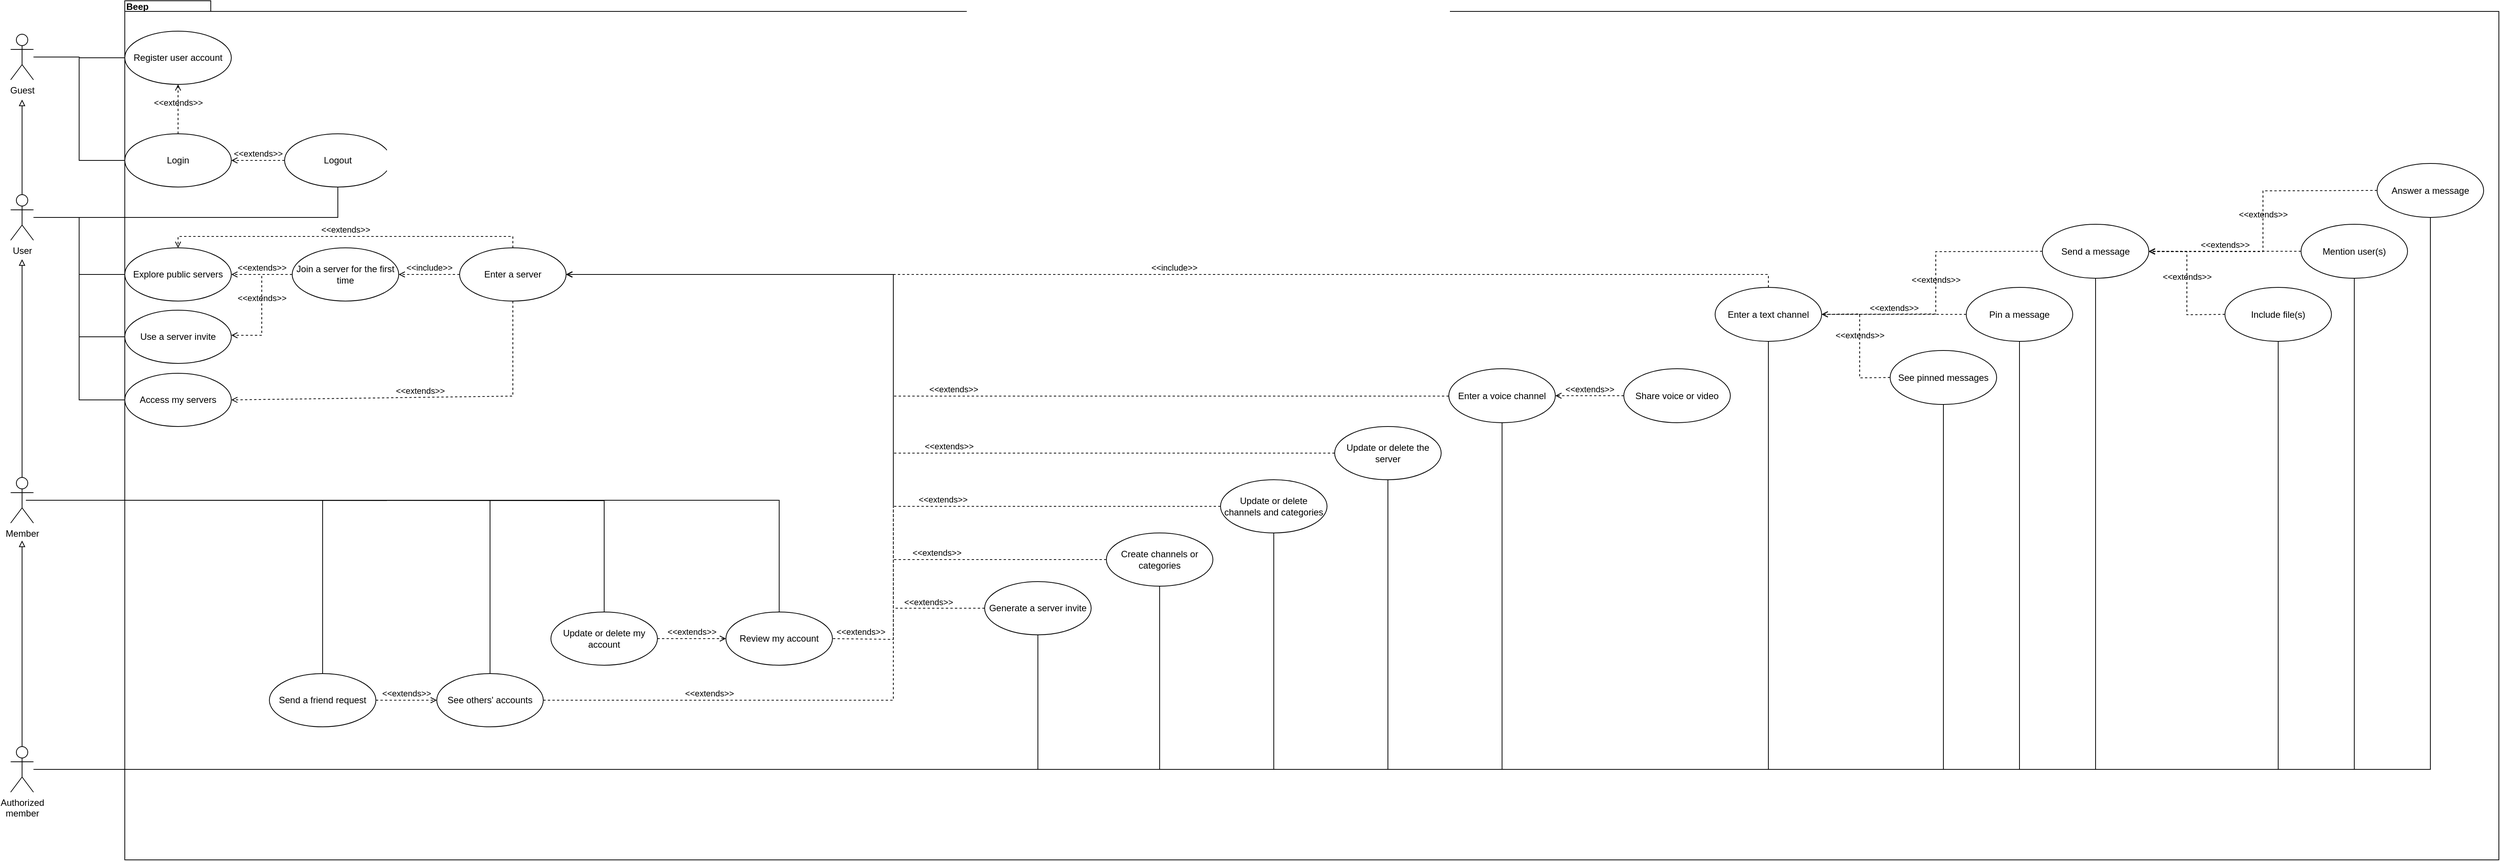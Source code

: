 <mxfile version="26.0.16">
  <diagram name="Page-1" id="cF2Al8Hpqpbz9yrhpcLr">
    <mxGraphModel dx="4208" dy="1753" grid="1" gridSize="10" guides="1" tooltips="1" connect="1" arrows="1" fold="1" page="1" pageScale="1" pageWidth="850" pageHeight="1100" math="0" shadow="0">
      <root>
        <mxCell id="0" />
        <mxCell id="1" parent="0" />
        <mxCell id="N1jHnSdW0tSeKLsQd51y-3" value="Beep" style="shape=folder;fontStyle=1;spacingTop=-6;tabWidth=40;tabHeight=14;tabPosition=left;html=1;whiteSpace=wrap;align=left;verticalAlign=top;" parent="1" vertex="1">
          <mxGeometry x="80" y="40" width="3120" height="1130" as="geometry" />
        </mxCell>
        <mxCell id="mBihHvgOK2dlNsI53XR4-33" value="&amp;lt;&amp;lt;extends&amp;gt;&amp;gt;" style="html=1;verticalAlign=bottom;labelBackgroundColor=none;endArrow=open;endFill=0;dashed=1;rounded=0;entryX=1;entryY=0.5;entryDx=0;entryDy=0;exitX=0.5;exitY=1;exitDx=0;exitDy=0;" edge="1" parent="1" source="N1jHnSdW0tSeKLsQd51y-54" target="OYrzO1SeoXvtXVisHG8u-43">
          <mxGeometry width="160" relative="1" as="geometry">
            <mxPoint x="510" y="440" as="sourcePoint" />
            <mxPoint x="530" y="520" as="targetPoint" />
            <Array as="points">
              <mxPoint x="590" y="560" />
            </Array>
          </mxGeometry>
        </mxCell>
        <mxCell id="mBihHvgOK2dlNsI53XR4-11" value="&amp;lt;&amp;lt;extends&amp;gt;&amp;gt;" style="html=1;verticalAlign=bottom;labelBackgroundColor=none;endArrow=open;endFill=0;dashed=1;rounded=0;exitX=0;exitY=0.5;exitDx=0;exitDy=0;entryX=1;entryY=0.5;entryDx=0;entryDy=0;" edge="1" parent="1" source="OYrzO1SeoXvtXVisHG8u-19" target="N1jHnSdW0tSeKLsQd51y-14">
          <mxGeometry width="160" relative="1" as="geometry">
            <mxPoint x="2800" y="530" as="sourcePoint" />
            <mxPoint x="2960" y="530" as="targetPoint" />
            <Array as="points">
              <mxPoint x="2790" y="453" />
              <mxPoint x="2790" y="370" />
            </Array>
          </mxGeometry>
        </mxCell>
        <mxCell id="N1jHnSdW0tSeKLsQd51y-37" style="edgeStyle=orthogonalEdgeStyle;rounded=0;orthogonalLoop=1;jettySize=auto;html=1;endArrow=none;startFill=0;" parent="1" source="N1jHnSdW0tSeKLsQd51y-6" target="N1jHnSdW0tSeKLsQd51y-7" edge="1">
          <mxGeometry relative="1" as="geometry">
            <Array as="points">
              <mxPoint x="20" y="114" />
              <mxPoint x="20" y="115" />
            </Array>
          </mxGeometry>
        </mxCell>
        <mxCell id="N1jHnSdW0tSeKLsQd51y-38" style="edgeStyle=orthogonalEdgeStyle;rounded=0;orthogonalLoop=1;jettySize=auto;html=1;entryX=0;entryY=0.5;entryDx=0;entryDy=0;endArrow=none;startFill=0;" parent="1" source="N1jHnSdW0tSeKLsQd51y-6" target="N1jHnSdW0tSeKLsQd51y-27" edge="1">
          <mxGeometry relative="1" as="geometry" />
        </mxCell>
        <mxCell id="N1jHnSdW0tSeKLsQd51y-6" value="Guest" style="shape=umlActor;verticalLabelPosition=bottom;verticalAlign=top;html=1;" parent="1" vertex="1">
          <mxGeometry x="-70" y="84" width="30" height="60" as="geometry" />
        </mxCell>
        <mxCell id="N1jHnSdW0tSeKLsQd51y-7" value="Register user account" style="ellipse;whiteSpace=wrap;html=1;fontStyle=0" parent="1" vertex="1">
          <mxGeometry x="80" y="80" width="140" height="70" as="geometry" />
        </mxCell>
        <mxCell id="N1jHnSdW0tSeKLsQd51y-14" value="Send a message" style="ellipse;whiteSpace=wrap;html=1;" parent="1" vertex="1">
          <mxGeometry x="2600" y="334" width="140" height="71" as="geometry" />
        </mxCell>
        <mxCell id="N1jHnSdW0tSeKLsQd51y-41" style="edgeStyle=orthogonalEdgeStyle;rounded=0;orthogonalLoop=1;jettySize=auto;html=1;entryX=0.5;entryY=1;entryDx=0;entryDy=0;endArrow=none;startFill=0;" parent="1" source="N1jHnSdW0tSeKLsQd51y-17" target="N1jHnSdW0tSeKLsQd51y-28" edge="1">
          <mxGeometry relative="1" as="geometry" />
        </mxCell>
        <mxCell id="N1jHnSdW0tSeKLsQd51y-42" style="edgeStyle=orthogonalEdgeStyle;rounded=0;orthogonalLoop=1;jettySize=auto;html=1;entryX=0;entryY=0.5;entryDx=0;entryDy=0;endArrow=none;startFill=0;" parent="1" source="N1jHnSdW0tSeKLsQd51y-17" target="N1jHnSdW0tSeKLsQd51y-39" edge="1">
          <mxGeometry relative="1" as="geometry" />
        </mxCell>
        <mxCell id="OYrzO1SeoXvtXVisHG8u-14" style="edgeStyle=orthogonalEdgeStyle;rounded=0;orthogonalLoop=1;jettySize=auto;html=1;entryX=0;entryY=0.5;entryDx=0;entryDy=0;endArrow=none;startFill=0;" parent="1" source="N1jHnSdW0tSeKLsQd51y-17" target="OYrzO1SeoXvtXVisHG8u-11" edge="1">
          <mxGeometry relative="1" as="geometry" />
        </mxCell>
        <mxCell id="OYrzO1SeoXvtXVisHG8u-46" style="edgeStyle=orthogonalEdgeStyle;rounded=0;orthogonalLoop=1;jettySize=auto;html=1;entryX=0;entryY=0.5;entryDx=0;entryDy=0;endArrow=none;startFill=0;" parent="1" source="N1jHnSdW0tSeKLsQd51y-17" target="OYrzO1SeoXvtXVisHG8u-43" edge="1">
          <mxGeometry relative="1" as="geometry" />
        </mxCell>
        <mxCell id="mBihHvgOK2dlNsI53XR4-42" style="edgeStyle=orthogonalEdgeStyle;rounded=0;orthogonalLoop=1;jettySize=auto;html=1;endArrow=block;endFill=0;" edge="1" parent="1" source="N1jHnSdW0tSeKLsQd51y-17">
          <mxGeometry relative="1" as="geometry">
            <mxPoint x="-55" y="170" as="targetPoint" />
          </mxGeometry>
        </mxCell>
        <mxCell id="N1jHnSdW0tSeKLsQd51y-17" value="User" style="shape=umlActor;verticalLabelPosition=bottom;verticalAlign=top;html=1;" parent="1" vertex="1">
          <mxGeometry x="-70" y="295" width="30" height="60" as="geometry" />
        </mxCell>
        <mxCell id="N1jHnSdW0tSeKLsQd51y-21" value="Mention user(s)" style="ellipse;whiteSpace=wrap;html=1;" parent="1" vertex="1">
          <mxGeometry x="2940" y="334" width="140" height="71" as="geometry" />
        </mxCell>
        <mxCell id="N1jHnSdW0tSeKLsQd51y-27" value="Login" style="ellipse;whiteSpace=wrap;html=1;fontStyle=0" parent="1" vertex="1">
          <mxGeometry x="80" y="215" width="140" height="70" as="geometry" />
        </mxCell>
        <mxCell id="N1jHnSdW0tSeKLsQd51y-28" value="Logout" style="ellipse;whiteSpace=wrap;html=1;fontStyle=0" parent="1" vertex="1">
          <mxGeometry x="290" y="215" width="140" height="70" as="geometry" />
        </mxCell>
        <mxCell id="OYrzO1SeoXvtXVisHG8u-47" style="edgeStyle=orthogonalEdgeStyle;rounded=0;orthogonalLoop=1;jettySize=auto;html=1;endArrow=none;startFill=0;" parent="1" source="N1jHnSdW0tSeKLsQd51y-31" target="N1jHnSdW0tSeKLsQd51y-45" edge="1">
          <mxGeometry relative="1" as="geometry" />
        </mxCell>
        <mxCell id="OYrzO1SeoXvtXVisHG8u-50" style="edgeStyle=orthogonalEdgeStyle;rounded=0;orthogonalLoop=1;jettySize=auto;html=1;entryX=0.5;entryY=0;entryDx=0;entryDy=0;endArrow=none;startFill=0;" parent="1" source="N1jHnSdW0tSeKLsQd51y-31" target="OYrzO1SeoXvtXVisHG8u-4" edge="1">
          <mxGeometry relative="1" as="geometry" />
        </mxCell>
        <mxCell id="mBihHvgOK2dlNsI53XR4-1" style="edgeStyle=orthogonalEdgeStyle;rounded=0;orthogonalLoop=1;jettySize=auto;html=1;endArrow=none;startFill=0;" edge="1" parent="1" source="N1jHnSdW0tSeKLsQd51y-31" target="OYrzO1SeoXvtXVisHG8u-3">
          <mxGeometry relative="1" as="geometry" />
        </mxCell>
        <mxCell id="mBihHvgOK2dlNsI53XR4-2" style="edgeStyle=orthogonalEdgeStyle;rounded=0;orthogonalLoop=1;jettySize=auto;html=1;endArrow=none;startFill=0;" edge="1" parent="1" target="N1jHnSdW0tSeKLsQd51y-44">
          <mxGeometry relative="1" as="geometry">
            <mxPoint x="-50" y="697" as="sourcePoint" />
          </mxGeometry>
        </mxCell>
        <mxCell id="mBihHvgOK2dlNsI53XR4-40" style="edgeStyle=orthogonalEdgeStyle;rounded=0;orthogonalLoop=1;jettySize=auto;html=1;endArrow=block;endFill=0;" edge="1" parent="1" source="N1jHnSdW0tSeKLsQd51y-31">
          <mxGeometry relative="1" as="geometry">
            <mxPoint x="-55" y="380" as="targetPoint" />
          </mxGeometry>
        </mxCell>
        <mxCell id="N1jHnSdW0tSeKLsQd51y-31" value="Member" style="shape=umlActor;verticalLabelPosition=bottom;verticalAlign=top;html=1;" parent="1" vertex="1">
          <mxGeometry x="-70" y="667" width="30" height="60" as="geometry" />
        </mxCell>
        <mxCell id="OYrzO1SeoXvtXVisHG8u-25" style="edgeStyle=orthogonalEdgeStyle;rounded=0;orthogonalLoop=1;jettySize=auto;html=1;endArrow=none;startFill=0;" parent="1" source="N1jHnSdW0tSeKLsQd51y-33" target="OYrzO1SeoXvtXVisHG8u-21" edge="1">
          <mxGeometry relative="1" as="geometry">
            <Array as="points">
              <mxPoint x="1280" y="1051" />
            </Array>
          </mxGeometry>
        </mxCell>
        <mxCell id="OYrzO1SeoXvtXVisHG8u-27" style="edgeStyle=orthogonalEdgeStyle;rounded=0;orthogonalLoop=1;jettySize=auto;html=1;entryX=0.5;entryY=1;entryDx=0;entryDy=0;endArrow=none;startFill=0;" parent="1" source="N1jHnSdW0tSeKLsQd51y-33" target="N1jHnSdW0tSeKLsQd51y-48" edge="1">
          <mxGeometry relative="1" as="geometry">
            <Array as="points">
              <mxPoint x="2240" y="1051" />
            </Array>
          </mxGeometry>
        </mxCell>
        <mxCell id="OYrzO1SeoXvtXVisHG8u-28" style="edgeStyle=orthogonalEdgeStyle;rounded=0;orthogonalLoop=1;jettySize=auto;html=1;entryX=0.5;entryY=1;entryDx=0;entryDy=0;endArrow=none;startFill=0;" parent="1" source="N1jHnSdW0tSeKLsQd51y-33" target="N1jHnSdW0tSeKLsQd51y-49" edge="1">
          <mxGeometry relative="1" as="geometry">
            <Array as="points">
              <mxPoint x="1890" y="1051" />
            </Array>
          </mxGeometry>
        </mxCell>
        <mxCell id="OYrzO1SeoXvtXVisHG8u-34" style="edgeStyle=orthogonalEdgeStyle;rounded=0;orthogonalLoop=1;jettySize=auto;html=1;endArrow=none;startFill=0;" parent="1" source="N1jHnSdW0tSeKLsQd51y-33" target="OYrzO1SeoXvtXVisHG8u-32" edge="1">
          <mxGeometry relative="1" as="geometry">
            <Array as="points">
              <mxPoint x="1440" y="1051" />
            </Array>
          </mxGeometry>
        </mxCell>
        <mxCell id="OYrzO1SeoXvtXVisHG8u-37" style="edgeStyle=orthogonalEdgeStyle;rounded=0;orthogonalLoop=1;jettySize=auto;html=1;entryX=0.5;entryY=1;entryDx=0;entryDy=0;endArrow=none;startFill=0;" parent="1" source="N1jHnSdW0tSeKLsQd51y-33" target="OYrzO1SeoXvtXVisHG8u-36" edge="1">
          <mxGeometry relative="1" as="geometry">
            <Array as="points">
              <mxPoint x="1590" y="1051" />
            </Array>
          </mxGeometry>
        </mxCell>
        <mxCell id="OYrzO1SeoXvtXVisHG8u-41" style="edgeStyle=orthogonalEdgeStyle;rounded=0;orthogonalLoop=1;jettySize=auto;html=1;entryX=0.5;entryY=1;entryDx=0;entryDy=0;endArrow=none;startFill=0;" parent="1" source="N1jHnSdW0tSeKLsQd51y-33" target="OYrzO1SeoXvtXVisHG8u-40" edge="1">
          <mxGeometry relative="1" as="geometry">
            <Array as="points">
              <mxPoint x="1740" y="1051" />
            </Array>
          </mxGeometry>
        </mxCell>
        <mxCell id="mBihHvgOK2dlNsI53XR4-3" style="edgeStyle=orthogonalEdgeStyle;rounded=0;orthogonalLoop=1;jettySize=auto;html=1;entryX=0.5;entryY=1;entryDx=0;entryDy=0;endArrow=none;startFill=0;" edge="1" parent="1" source="N1jHnSdW0tSeKLsQd51y-33" target="OYrzO1SeoXvtXVisHG8u-18">
          <mxGeometry relative="1" as="geometry" />
        </mxCell>
        <mxCell id="mBihHvgOK2dlNsI53XR4-4" style="edgeStyle=orthogonalEdgeStyle;rounded=0;orthogonalLoop=1;jettySize=auto;html=1;entryX=0.5;entryY=1;entryDx=0;entryDy=0;endArrow=none;startFill=0;" edge="1" parent="1" source="N1jHnSdW0tSeKLsQd51y-33" target="OYrzO1SeoXvtXVisHG8u-17">
          <mxGeometry relative="1" as="geometry" />
        </mxCell>
        <mxCell id="mBihHvgOK2dlNsI53XR4-5" style="edgeStyle=orthogonalEdgeStyle;rounded=0;orthogonalLoop=1;jettySize=auto;html=1;endArrow=none;startFill=0;" edge="1" parent="1" source="N1jHnSdW0tSeKLsQd51y-33" target="N1jHnSdW0tSeKLsQd51y-14">
          <mxGeometry relative="1" as="geometry" />
        </mxCell>
        <mxCell id="mBihHvgOK2dlNsI53XR4-6" style="edgeStyle=orthogonalEdgeStyle;rounded=0;orthogonalLoop=1;jettySize=auto;html=1;entryX=0.5;entryY=1;entryDx=0;entryDy=0;endArrow=none;startFill=0;" edge="1" parent="1" source="N1jHnSdW0tSeKLsQd51y-33" target="OYrzO1SeoXvtXVisHG8u-19">
          <mxGeometry relative="1" as="geometry" />
        </mxCell>
        <mxCell id="mBihHvgOK2dlNsI53XR4-7" style="edgeStyle=orthogonalEdgeStyle;rounded=0;orthogonalLoop=1;jettySize=auto;html=1;endArrow=none;startFill=0;" edge="1" parent="1" source="N1jHnSdW0tSeKLsQd51y-33" target="N1jHnSdW0tSeKLsQd51y-21">
          <mxGeometry relative="1" as="geometry" />
        </mxCell>
        <mxCell id="mBihHvgOK2dlNsI53XR4-8" style="edgeStyle=orthogonalEdgeStyle;rounded=0;orthogonalLoop=1;jettySize=auto;html=1;entryX=0.5;entryY=1;entryDx=0;entryDy=0;endArrow=none;startFill=0;" edge="1" parent="1" source="N1jHnSdW0tSeKLsQd51y-33" target="N1jHnSdW0tSeKLsQd51y-50">
          <mxGeometry relative="1" as="geometry" />
        </mxCell>
        <mxCell id="mBihHvgOK2dlNsI53XR4-41" style="edgeStyle=orthogonalEdgeStyle;rounded=0;orthogonalLoop=1;jettySize=auto;html=1;endArrow=block;endFill=0;" edge="1" parent="1" source="N1jHnSdW0tSeKLsQd51y-33">
          <mxGeometry relative="1" as="geometry">
            <mxPoint x="-55" y="750" as="targetPoint" />
          </mxGeometry>
        </mxCell>
        <mxCell id="N1jHnSdW0tSeKLsQd51y-33" value="&lt;div&gt;Authorized&lt;/div&gt;&lt;div&gt;member&lt;/div&gt;" style="shape=umlActor;verticalLabelPosition=bottom;verticalAlign=top;html=1;" parent="1" vertex="1">
          <mxGeometry x="-70" y="1021" width="30" height="60" as="geometry" />
        </mxCell>
        <mxCell id="N1jHnSdW0tSeKLsQd51y-39" value="Explore public servers" style="ellipse;whiteSpace=wrap;html=1;fontStyle=0" parent="1" vertex="1">
          <mxGeometry x="80" y="365" width="140" height="70" as="geometry" />
        </mxCell>
        <mxCell id="N1jHnSdW0tSeKLsQd51y-40" value="&lt;div&gt;Join a server for the first time&lt;/div&gt;" style="ellipse;whiteSpace=wrap;html=1;fontStyle=0" parent="1" vertex="1">
          <mxGeometry x="300" y="365" width="140" height="70" as="geometry" />
        </mxCell>
        <mxCell id="N1jHnSdW0tSeKLsQd51y-44" value="Update or delete my account" style="ellipse;whiteSpace=wrap;html=1;" parent="1" vertex="1">
          <mxGeometry x="640" y="844" width="140" height="70" as="geometry" />
        </mxCell>
        <mxCell id="N1jHnSdW0tSeKLsQd51y-45" value="Review my account" style="ellipse;whiteSpace=wrap;html=1;" parent="1" vertex="1">
          <mxGeometry x="870" y="844" width="140" height="70" as="geometry" />
        </mxCell>
        <mxCell id="N1jHnSdW0tSeKLsQd51y-48" value="Enter a text channel" style="ellipse;whiteSpace=wrap;html=1;fontStyle=0" parent="1" vertex="1">
          <mxGeometry x="2170" y="417" width="140" height="71" as="geometry" />
        </mxCell>
        <mxCell id="N1jHnSdW0tSeKLsQd51y-49" value="Enter a voice channel" style="ellipse;whiteSpace=wrap;html=1;fontStyle=0" parent="1" vertex="1">
          <mxGeometry x="1820" y="524" width="140" height="71" as="geometry" />
        </mxCell>
        <mxCell id="N1jHnSdW0tSeKLsQd51y-50" value="Answer a message" style="ellipse;whiteSpace=wrap;html=1;" parent="1" vertex="1">
          <mxGeometry x="3040" y="254" width="140" height="71" as="geometry" />
        </mxCell>
        <mxCell id="N1jHnSdW0tSeKLsQd51y-54" value="Enter a server" style="ellipse;whiteSpace=wrap;html=1;fontStyle=0" parent="1" vertex="1">
          <mxGeometry x="520" y="365" width="140" height="70" as="geometry" />
        </mxCell>
        <mxCell id="OYrzO1SeoXvtXVisHG8u-3" value="Send a friend request" style="ellipse;whiteSpace=wrap;html=1;" parent="1" vertex="1">
          <mxGeometry x="270" y="925" width="140" height="70" as="geometry" />
        </mxCell>
        <mxCell id="OYrzO1SeoXvtXVisHG8u-4" value="See others&#39; accounts" style="ellipse;whiteSpace=wrap;html=1;" parent="1" vertex="1">
          <mxGeometry x="490" y="925" width="140" height="70" as="geometry" />
        </mxCell>
        <mxCell id="OYrzO1SeoXvtXVisHG8u-8" value="Share voice or video" style="ellipse;whiteSpace=wrap;html=1;fontStyle=0" parent="1" vertex="1">
          <mxGeometry x="2050" y="524" width="140" height="71" as="geometry" />
        </mxCell>
        <mxCell id="OYrzO1SeoXvtXVisHG8u-11" value="Use a server invite" style="ellipse;whiteSpace=wrap;html=1;fontStyle=0" parent="1" vertex="1">
          <mxGeometry x="80" y="447" width="140" height="70" as="geometry" />
        </mxCell>
        <mxCell id="OYrzO1SeoXvtXVisHG8u-17" value="Pin a message" style="ellipse;whiteSpace=wrap;html=1;" parent="1" vertex="1">
          <mxGeometry x="2500" y="417" width="140" height="71" as="geometry" />
        </mxCell>
        <mxCell id="OYrzO1SeoXvtXVisHG8u-18" value="See pinned messages" style="ellipse;whiteSpace=wrap;html=1;" parent="1" vertex="1">
          <mxGeometry x="2400" y="500" width="140" height="71" as="geometry" />
        </mxCell>
        <mxCell id="OYrzO1SeoXvtXVisHG8u-19" value="Include file(s)" style="ellipse;whiteSpace=wrap;html=1;" parent="1" vertex="1">
          <mxGeometry x="2840" y="417" width="140" height="71" as="geometry" />
        </mxCell>
        <mxCell id="OYrzO1SeoXvtXVisHG8u-21" value="Generate a server invite" style="ellipse;whiteSpace=wrap;html=1;" parent="1" vertex="1">
          <mxGeometry x="1210" y="804" width="140" height="70" as="geometry" />
        </mxCell>
        <mxCell id="OYrzO1SeoXvtXVisHG8u-32" value="Create channels or categories" style="ellipse;whiteSpace=wrap;html=1;" parent="1" vertex="1">
          <mxGeometry x="1370" y="740" width="140" height="70" as="geometry" />
        </mxCell>
        <mxCell id="OYrzO1SeoXvtXVisHG8u-36" value="Update or delete channels and categories" style="ellipse;whiteSpace=wrap;html=1;" parent="1" vertex="1">
          <mxGeometry x="1520" y="670" width="140" height="70" as="geometry" />
        </mxCell>
        <mxCell id="OYrzO1SeoXvtXVisHG8u-40" value="Update or delete the server" style="ellipse;whiteSpace=wrap;html=1;" parent="1" vertex="1">
          <mxGeometry x="1670" y="600" width="140" height="70" as="geometry" />
        </mxCell>
        <mxCell id="OYrzO1SeoXvtXVisHG8u-43" value="Access my servers" style="ellipse;whiteSpace=wrap;html=1;fontStyle=0" parent="1" vertex="1">
          <mxGeometry x="80" y="530" width="140" height="70" as="geometry" />
        </mxCell>
        <mxCell id="mBihHvgOK2dlNsI53XR4-13" value="&amp;lt;&amp;lt;extends&amp;gt;&amp;gt;" style="html=1;verticalAlign=bottom;labelBackgroundColor=none;endArrow=open;endFill=0;dashed=1;rounded=0;exitX=0;exitY=0.5;exitDx=0;exitDy=0;entryX=1;entryY=0.5;entryDx=0;entryDy=0;" edge="1" parent="1" source="N1jHnSdW0tSeKLsQd51y-21" target="N1jHnSdW0tSeKLsQd51y-14">
          <mxGeometry width="160" relative="1" as="geometry">
            <mxPoint x="2810" y="380" as="sourcePoint" />
            <mxPoint x="2970" y="380" as="targetPoint" />
          </mxGeometry>
        </mxCell>
        <mxCell id="mBihHvgOK2dlNsI53XR4-14" value="&amp;lt;&amp;lt;extends&amp;gt;&amp;gt;" style="html=1;verticalAlign=bottom;labelBackgroundColor=none;endArrow=open;endFill=0;dashed=1;rounded=0;exitX=0;exitY=0.5;exitDx=0;exitDy=0;" edge="1" parent="1" source="N1jHnSdW0tSeKLsQd51y-50">
          <mxGeometry width="160" relative="1" as="geometry">
            <mxPoint x="2850" y="250" as="sourcePoint" />
            <mxPoint x="2740" y="370" as="targetPoint" />
            <Array as="points">
              <mxPoint x="2890" y="290" />
              <mxPoint x="2890" y="370" />
            </Array>
          </mxGeometry>
        </mxCell>
        <mxCell id="mBihHvgOK2dlNsI53XR4-15" value="&amp;lt;&amp;lt;extends&amp;gt;&amp;gt;" style="html=1;verticalAlign=bottom;labelBackgroundColor=none;endArrow=open;endFill=0;dashed=1;rounded=0;exitX=0;exitY=0.5;exitDx=0;exitDy=0;entryX=1;entryY=0.5;entryDx=0;entryDy=0;" edge="1" parent="1" source="OYrzO1SeoXvtXVisHG8u-8" target="N1jHnSdW0tSeKLsQd51y-49">
          <mxGeometry width="160" relative="1" as="geometry">
            <mxPoint x="1980" y="630" as="sourcePoint" />
            <mxPoint x="2140" y="630" as="targetPoint" />
          </mxGeometry>
        </mxCell>
        <mxCell id="mBihHvgOK2dlNsI53XR4-16" value="&amp;lt;&amp;lt;include&amp;gt;&amp;gt;" style="html=1;verticalAlign=bottom;labelBackgroundColor=none;endArrow=open;endFill=0;dashed=1;rounded=0;exitX=0.5;exitY=0;exitDx=0;exitDy=0;" edge="1" parent="1" source="N1jHnSdW0tSeKLsQd51y-48" target="N1jHnSdW0tSeKLsQd51y-54">
          <mxGeometry width="160" relative="1" as="geometry">
            <mxPoint x="1840" y="380" as="sourcePoint" />
            <mxPoint x="2000" y="380" as="targetPoint" />
            <Array as="points">
              <mxPoint x="2240" y="400" />
            </Array>
          </mxGeometry>
        </mxCell>
        <mxCell id="mBihHvgOK2dlNsI53XR4-17" value="&amp;lt;&amp;lt;extends&amp;gt;&amp;gt;" style="html=1;verticalAlign=bottom;labelBackgroundColor=none;endArrow=open;endFill=0;dashed=1;rounded=0;" edge="1" parent="1" target="N1jHnSdW0tSeKLsQd51y-54">
          <mxGeometry x="-0.014" width="160" relative="1" as="geometry">
            <mxPoint x="1820" y="560" as="sourcePoint" />
            <mxPoint x="1090" y="400" as="targetPoint" />
            <Array as="points">
              <mxPoint x="1090" y="560" />
              <mxPoint x="1090" y="400" />
            </Array>
            <mxPoint as="offset" />
          </mxGeometry>
        </mxCell>
        <mxCell id="mBihHvgOK2dlNsI53XR4-18" value="&amp;lt;&amp;lt;extends&amp;gt;&amp;gt;" style="html=1;verticalAlign=bottom;labelBackgroundColor=none;endArrow=open;endFill=0;dashed=1;rounded=0;exitX=0;exitY=0.5;exitDx=0;exitDy=0;entryX=1;entryY=0.5;entryDx=0;entryDy=0;" edge="1" parent="1" source="OYrzO1SeoXvtXVisHG8u-40" target="N1jHnSdW0tSeKLsQd51y-54">
          <mxGeometry x="-0.185" width="160" relative="1" as="geometry">
            <mxPoint x="1820" y="635" as="sourcePoint" />
            <mxPoint x="580" y="475" as="targetPoint" />
            <Array as="points">
              <mxPoint x="1090" y="635" />
              <mxPoint x="1090" y="400" />
            </Array>
            <mxPoint as="offset" />
          </mxGeometry>
        </mxCell>
        <mxCell id="mBihHvgOK2dlNsI53XR4-20" value="&amp;lt;&amp;lt;extends&amp;gt;&amp;gt;" style="html=1;verticalAlign=bottom;labelBackgroundColor=none;endArrow=open;endFill=0;dashed=1;rounded=0;exitX=0;exitY=0.5;exitDx=0;exitDy=0;" edge="1" parent="1" source="OYrzO1SeoXvtXVisHG8u-36" target="N1jHnSdW0tSeKLsQd51y-54">
          <mxGeometry x="-0.373" width="160" relative="1" as="geometry">
            <mxPoint x="1670" y="705" as="sourcePoint" />
            <mxPoint x="580" y="400" as="targetPoint" />
            <Array as="points">
              <mxPoint x="1090" y="705" />
              <mxPoint x="1090" y="400" />
            </Array>
            <mxPoint as="offset" />
          </mxGeometry>
        </mxCell>
        <mxCell id="mBihHvgOK2dlNsI53XR4-22" value="&amp;lt;&amp;lt;extends&amp;gt;&amp;gt;" style="html=1;verticalAlign=bottom;labelBackgroundColor=none;endArrow=open;endFill=0;dashed=1;rounded=0;" edge="1" parent="1" source="OYrzO1SeoXvtXVisHG8u-32" target="N1jHnSdW0tSeKLsQd51y-54">
          <mxGeometry x="-0.588" width="160" relative="1" as="geometry">
            <mxPoint x="1520" y="775" as="sourcePoint" />
            <mxPoint x="580" y="400" as="targetPoint" />
            <Array as="points">
              <mxPoint x="1090" y="775" />
              <mxPoint x="1090" y="400" />
            </Array>
            <mxPoint as="offset" />
          </mxGeometry>
        </mxCell>
        <mxCell id="mBihHvgOK2dlNsI53XR4-23" value="&amp;lt;&amp;lt;extends&amp;gt;&amp;gt;" style="html=1;verticalAlign=bottom;labelBackgroundColor=none;endArrow=open;endFill=0;dashed=1;rounded=0;exitX=0;exitY=0.5;exitDx=0;exitDy=0;entryX=1;entryY=0.5;entryDx=0;entryDy=0;" edge="1" parent="1" source="OYrzO1SeoXvtXVisHG8u-21" target="N1jHnSdW0tSeKLsQd51y-54">
          <mxGeometry x="-0.85" y="1" width="160" relative="1" as="geometry">
            <mxPoint x="1520" y="839" as="sourcePoint" />
            <mxPoint x="580" y="534" as="targetPoint" />
            <Array as="points">
              <mxPoint x="1090" y="839" />
              <mxPoint x="1090" y="400" />
            </Array>
            <mxPoint as="offset" />
          </mxGeometry>
        </mxCell>
        <mxCell id="mBihHvgOK2dlNsI53XR4-24" value="&amp;lt;&amp;lt;extends&amp;gt;&amp;gt;" style="html=1;verticalAlign=bottom;labelBackgroundColor=none;endArrow=open;endFill=0;dashed=1;rounded=0;exitX=1;exitY=0.5;exitDx=0;exitDy=0;entryX=0;entryY=0.5;entryDx=0;entryDy=0;" edge="1" parent="1" source="N1jHnSdW0tSeKLsQd51y-44" target="N1jHnSdW0tSeKLsQd51y-45">
          <mxGeometry width="160" relative="1" as="geometry">
            <mxPoint x="800" y="820" as="sourcePoint" />
            <mxPoint x="960" y="820" as="targetPoint" />
          </mxGeometry>
        </mxCell>
        <mxCell id="mBihHvgOK2dlNsI53XR4-25" value="&amp;lt;&amp;lt;extends&amp;gt;&amp;gt;" style="html=1;verticalAlign=bottom;labelBackgroundColor=none;endArrow=open;endFill=0;dashed=1;rounded=0;exitX=1;exitY=0.5;exitDx=0;exitDy=0;" edge="1" parent="1" source="OYrzO1SeoXvtXVisHG8u-3" target="OYrzO1SeoXvtXVisHG8u-4">
          <mxGeometry width="160" relative="1" as="geometry">
            <mxPoint x="500" y="830" as="sourcePoint" />
            <mxPoint x="660" y="830" as="targetPoint" />
          </mxGeometry>
        </mxCell>
        <mxCell id="mBihHvgOK2dlNsI53XR4-27" value="&amp;lt;&amp;lt;extends&amp;gt;&amp;gt;" style="html=1;verticalAlign=bottom;labelBackgroundColor=none;endArrow=none;endFill=0;dashed=1;rounded=0;entryX=1;entryY=0.5;entryDx=0;entryDy=0;exitX=1;exitY=0.5;exitDx=0;exitDy=0;startArrow=open;startFill=0;" edge="1" parent="1" source="N1jHnSdW0tSeKLsQd51y-54" target="N1jHnSdW0tSeKLsQd51y-45">
          <mxGeometry x="0.925" width="160" relative="1" as="geometry">
            <mxPoint x="1010" y="840" as="sourcePoint" />
            <mxPoint x="1170" y="840" as="targetPoint" />
            <Array as="points">
              <mxPoint x="1090" y="400" />
              <mxPoint x="1090" y="880" />
            </Array>
            <mxPoint as="offset" />
          </mxGeometry>
        </mxCell>
        <mxCell id="mBihHvgOK2dlNsI53XR4-29" value="&amp;lt;&amp;lt;extends&amp;gt;&amp;gt;" style="html=1;verticalAlign=bottom;labelBackgroundColor=none;endArrow=open;endFill=0;dashed=1;rounded=0;exitX=1;exitY=0.5;exitDx=0;exitDy=0;entryX=1;entryY=0.5;entryDx=0;entryDy=0;" edge="1" parent="1" source="OYrzO1SeoXvtXVisHG8u-4" target="N1jHnSdW0tSeKLsQd51y-54">
          <mxGeometry x="-0.699" width="160" relative="1" as="geometry">
            <mxPoint x="800" y="950" as="sourcePoint" />
            <mxPoint x="960" y="950" as="targetPoint" />
            <Array as="points">
              <mxPoint x="1090" y="960" />
              <mxPoint x="1090" y="400" />
            </Array>
            <mxPoint as="offset" />
          </mxGeometry>
        </mxCell>
        <mxCell id="mBihHvgOK2dlNsI53XR4-30" value="&amp;lt;&amp;lt;extends&amp;gt;&amp;gt;" style="html=1;verticalAlign=bottom;labelBackgroundColor=none;endArrow=open;endFill=0;dashed=1;rounded=0;entryX=1;entryY=0.5;entryDx=0;entryDy=0;exitX=0;exitY=0.5;exitDx=0;exitDy=0;" edge="1" parent="1" source="OYrzO1SeoXvtXVisHG8u-18" target="N1jHnSdW0tSeKLsQd51y-48">
          <mxGeometry width="160" relative="1" as="geometry">
            <mxPoint x="2300" y="570" as="sourcePoint" />
            <mxPoint x="2460" y="570" as="targetPoint" />
            <Array as="points">
              <mxPoint x="2360" y="536" />
              <mxPoint x="2360" y="452" />
            </Array>
          </mxGeometry>
        </mxCell>
        <mxCell id="mBihHvgOK2dlNsI53XR4-31" value="&amp;lt;&amp;lt;extends&amp;gt;&amp;gt;" style="html=1;verticalAlign=bottom;labelBackgroundColor=none;endArrow=open;endFill=0;dashed=1;rounded=0;entryX=1;entryY=0.5;entryDx=0;entryDy=0;exitX=0;exitY=0.5;exitDx=0;exitDy=0;" edge="1" parent="1" source="OYrzO1SeoXvtXVisHG8u-17" target="N1jHnSdW0tSeKLsQd51y-48">
          <mxGeometry width="160" relative="1" as="geometry">
            <mxPoint x="2340" y="450" as="sourcePoint" />
            <mxPoint x="2500" y="450" as="targetPoint" />
          </mxGeometry>
        </mxCell>
        <mxCell id="mBihHvgOK2dlNsI53XR4-32" value="&amp;lt;&amp;lt;extends&amp;gt;&amp;gt;" style="html=1;verticalAlign=bottom;labelBackgroundColor=none;endArrow=open;endFill=0;dashed=1;rounded=0;exitX=0;exitY=0.5;exitDx=0;exitDy=0;entryX=1;entryY=0.5;entryDx=0;entryDy=0;" edge="1" parent="1" source="N1jHnSdW0tSeKLsQd51y-14" target="N1jHnSdW0tSeKLsQd51y-48">
          <mxGeometry width="160" relative="1" as="geometry">
            <mxPoint x="2380" y="380" as="sourcePoint" />
            <mxPoint x="2310" y="450" as="targetPoint" />
            <Array as="points">
              <mxPoint x="2460" y="370" />
              <mxPoint x="2460" y="452" />
            </Array>
          </mxGeometry>
        </mxCell>
        <mxCell id="mBihHvgOK2dlNsI53XR4-34" value="&amp;lt;&amp;lt;include&amp;gt;&amp;gt;" style="html=1;verticalAlign=bottom;labelBackgroundColor=none;endArrow=open;endFill=0;dashed=1;rounded=0;exitX=0;exitY=0.5;exitDx=0;exitDy=0;entryX=1;entryY=0.5;entryDx=0;entryDy=0;" edge="1" parent="1" source="N1jHnSdW0tSeKLsQd51y-54" target="N1jHnSdW0tSeKLsQd51y-40">
          <mxGeometry width="160" relative="1" as="geometry">
            <mxPoint x="440.0" y="430" as="sourcePoint" />
            <mxPoint x="520.0" y="430" as="targetPoint" />
          </mxGeometry>
        </mxCell>
        <mxCell id="mBihHvgOK2dlNsI53XR4-35" value="&amp;lt;&amp;lt;extends&amp;gt;&amp;gt;" style="html=1;verticalAlign=bottom;labelBackgroundColor=none;endArrow=open;endFill=0;dashed=1;rounded=0;entryX=1;entryY=0.5;entryDx=0;entryDy=0;exitX=0;exitY=0.5;exitDx=0;exitDy=0;" edge="1" parent="1" source="N1jHnSdW0tSeKLsQd51y-28" target="N1jHnSdW0tSeKLsQd51y-27">
          <mxGeometry width="160" relative="1" as="geometry">
            <mxPoint x="280" y="190" as="sourcePoint" />
            <mxPoint x="440" y="190" as="targetPoint" />
          </mxGeometry>
        </mxCell>
        <mxCell id="mBihHvgOK2dlNsI53XR4-36" value="&amp;lt;&amp;lt;extends&amp;gt;&amp;gt;" style="html=1;verticalAlign=bottom;labelBackgroundColor=none;endArrow=open;endFill=0;dashed=1;rounded=0;exitX=0.5;exitY=0;exitDx=0;exitDy=0;entryX=0.5;entryY=1;entryDx=0;entryDy=0;" edge="1" parent="1" source="N1jHnSdW0tSeKLsQd51y-27" target="N1jHnSdW0tSeKLsQd51y-7">
          <mxGeometry width="160" relative="1" as="geometry">
            <mxPoint x="160" y="180" as="sourcePoint" />
            <mxPoint x="320" y="180" as="targetPoint" />
          </mxGeometry>
        </mxCell>
        <mxCell id="mBihHvgOK2dlNsI53XR4-37" value="&amp;lt;&amp;lt;extends&amp;gt;&amp;gt;" style="html=1;verticalAlign=bottom;labelBackgroundColor=none;endArrow=open;endFill=0;dashed=1;rounded=0;entryX=0.5;entryY=0;entryDx=0;entryDy=0;exitX=0.5;exitY=0;exitDx=0;exitDy=0;" edge="1" parent="1" source="N1jHnSdW0tSeKLsQd51y-54" target="N1jHnSdW0tSeKLsQd51y-39">
          <mxGeometry width="160" relative="1" as="geometry">
            <mxPoint x="230" y="360" as="sourcePoint" />
            <mxPoint x="390" y="360" as="targetPoint" />
            <Array as="points">
              <mxPoint x="590" y="350" />
              <mxPoint x="150" y="350" />
            </Array>
          </mxGeometry>
        </mxCell>
        <mxCell id="mBihHvgOK2dlNsI53XR4-38" value="&amp;lt;&amp;lt;extends&amp;gt;&amp;gt;" style="html=1;verticalAlign=bottom;labelBackgroundColor=none;endArrow=open;endFill=0;dashed=1;rounded=0;exitX=0;exitY=0.5;exitDx=0;exitDy=0;" edge="1" parent="1" source="N1jHnSdW0tSeKLsQd51y-40">
          <mxGeometry width="160" relative="1" as="geometry">
            <mxPoint x="280" y="470" as="sourcePoint" />
            <mxPoint x="220" y="480" as="targetPoint" />
            <Array as="points">
              <mxPoint x="260" y="400" />
              <mxPoint x="260" y="480" />
            </Array>
          </mxGeometry>
        </mxCell>
        <mxCell id="mBihHvgOK2dlNsI53XR4-39" value="&amp;lt;&amp;lt;extends&amp;gt;&amp;gt;" style="html=1;verticalAlign=bottom;labelBackgroundColor=none;endArrow=open;endFill=0;dashed=1;rounded=0;entryX=1;entryY=0.5;entryDx=0;entryDy=0;exitX=0;exitY=0.5;exitDx=0;exitDy=0;" edge="1" parent="1" source="N1jHnSdW0tSeKLsQd51y-40" target="N1jHnSdW0tSeKLsQd51y-39">
          <mxGeometry width="160" relative="1" as="geometry">
            <mxPoint x="210" y="380" as="sourcePoint" />
            <mxPoint x="370" y="380" as="targetPoint" />
          </mxGeometry>
        </mxCell>
      </root>
    </mxGraphModel>
  </diagram>
</mxfile>
